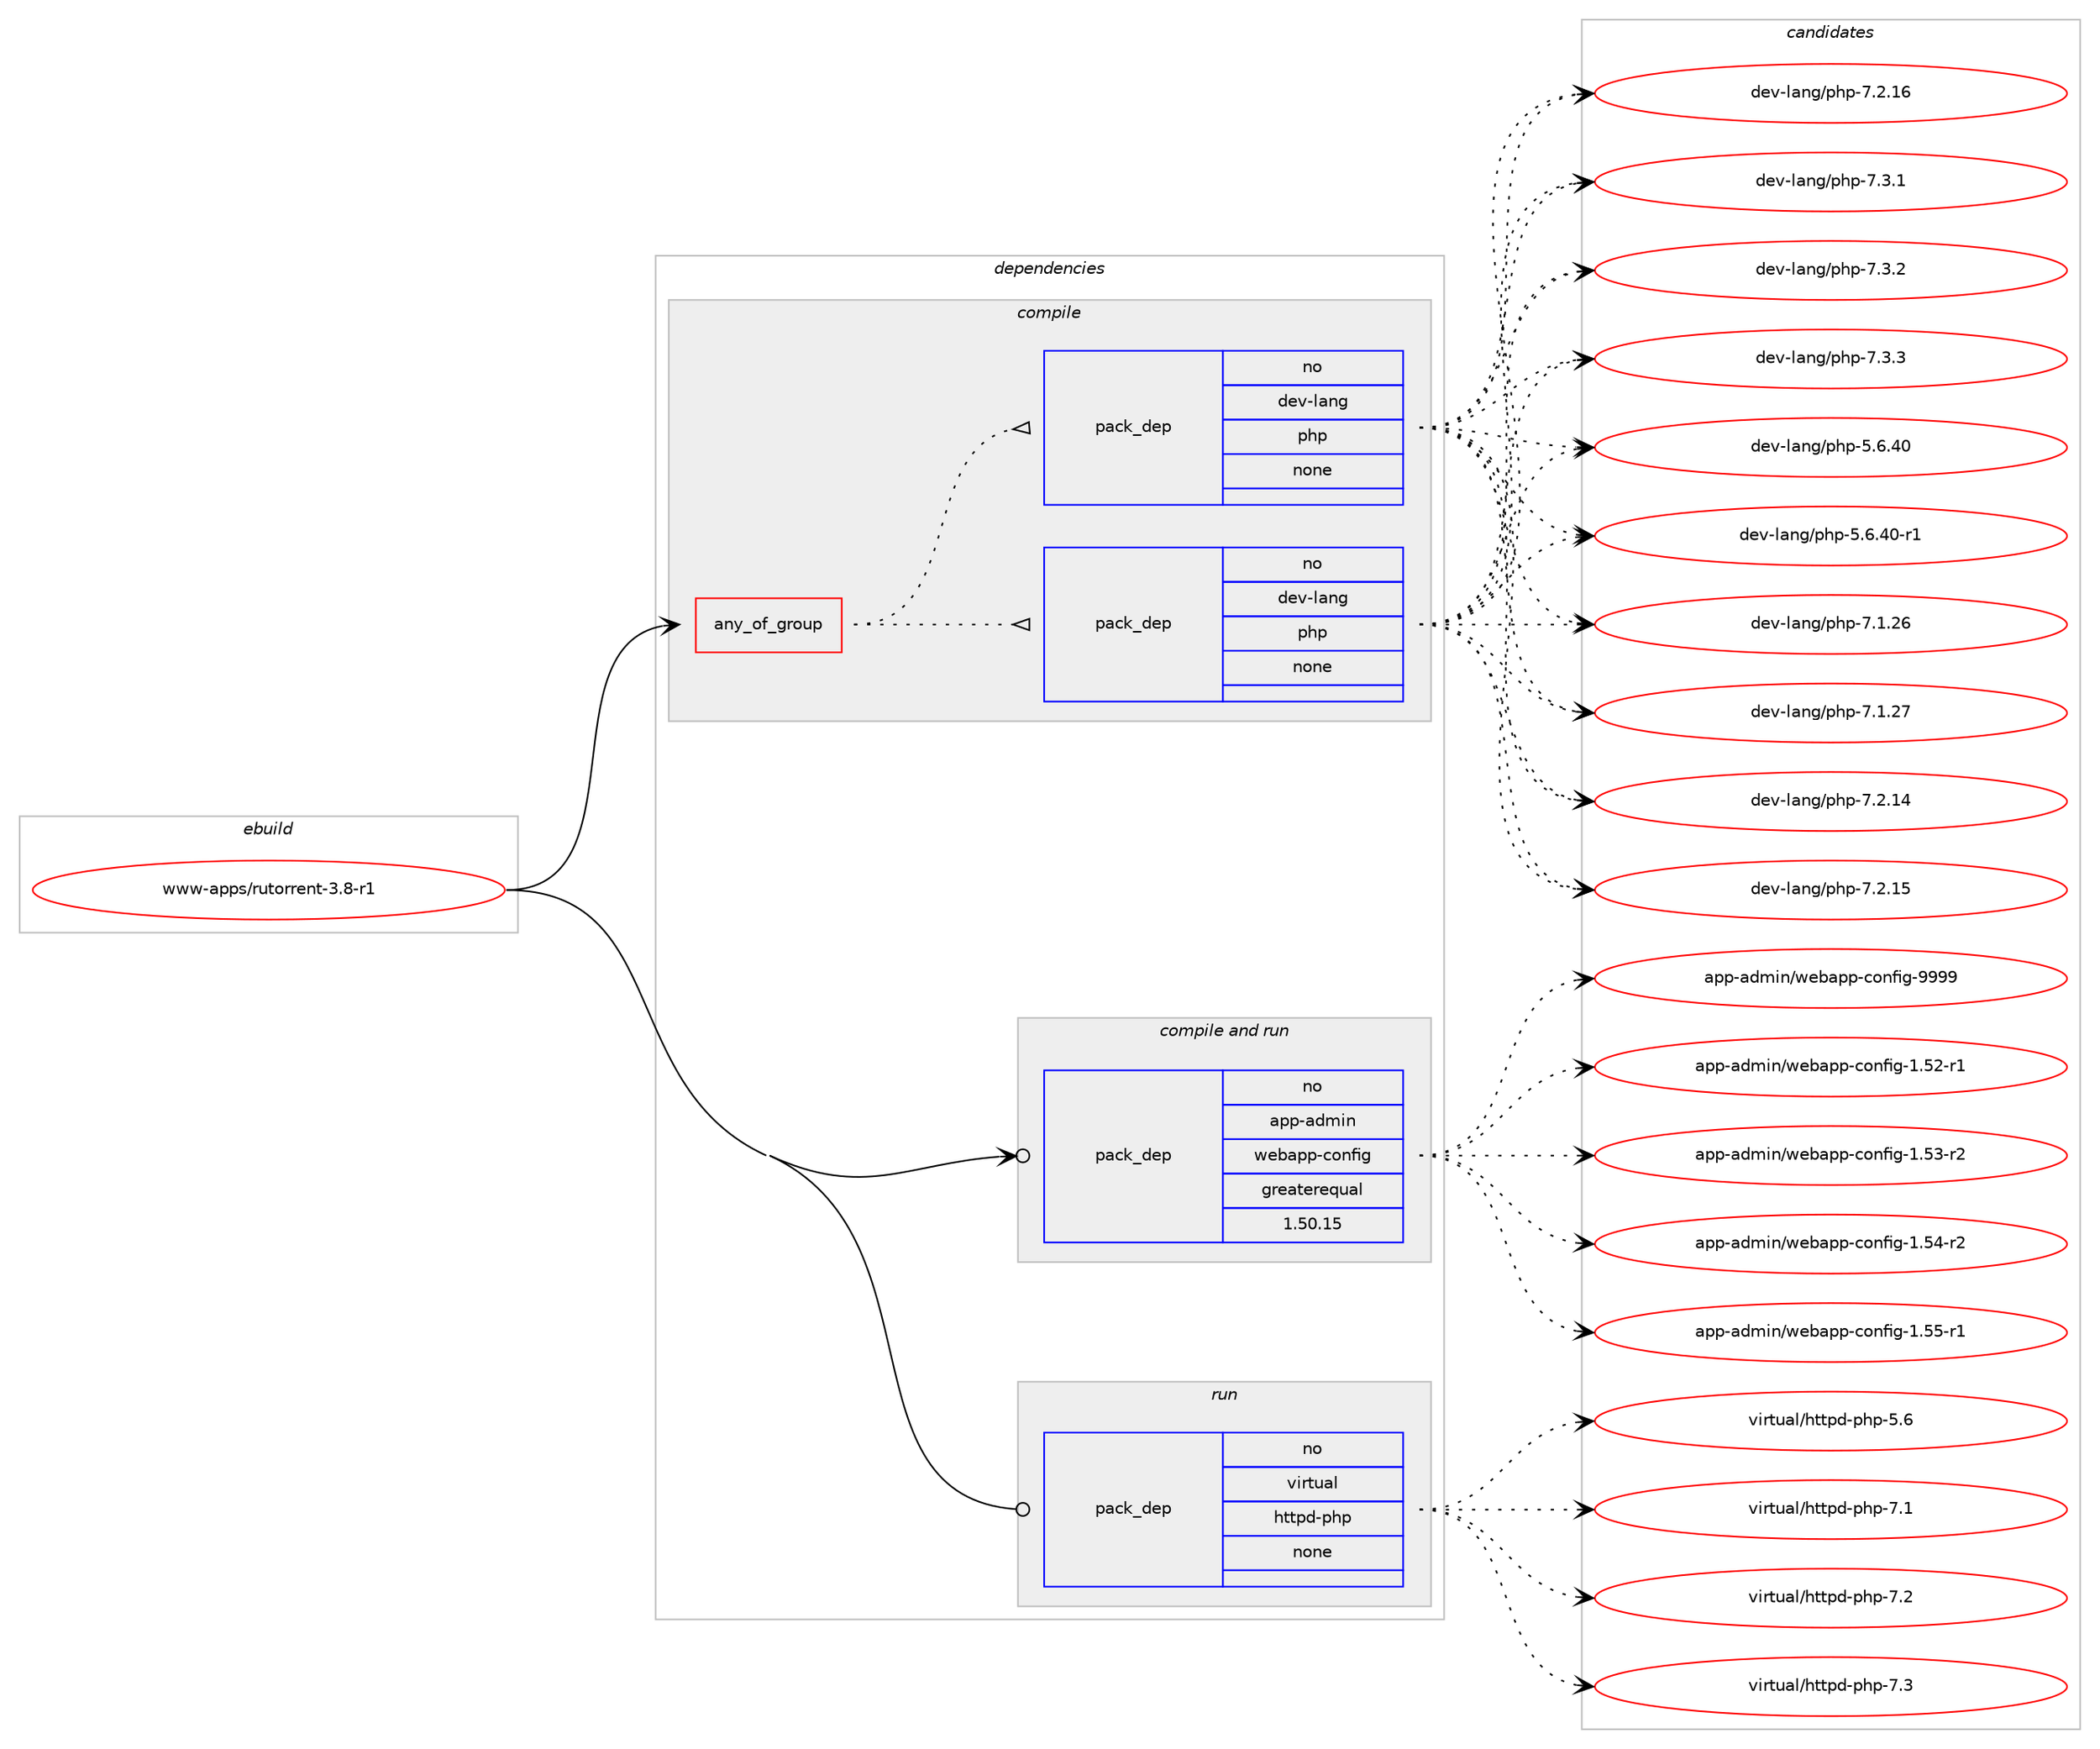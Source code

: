 digraph prolog {

# *************
# Graph options
# *************

newrank=true;
concentrate=true;
compound=true;
graph [rankdir=LR,fontname=Helvetica,fontsize=10,ranksep=1.5];#, ranksep=2.5, nodesep=0.2];
edge  [arrowhead=vee];
node  [fontname=Helvetica,fontsize=10];

# **********
# The ebuild
# **********

subgraph cluster_leftcol {
color=gray;
rank=same;
label=<<i>ebuild</i>>;
id [label="www-apps/rutorrent-3.8-r1", color=red, width=4, href="../www-apps/rutorrent-3.8-r1.svg"];
}

# ****************
# The dependencies
# ****************

subgraph cluster_midcol {
color=gray;
label=<<i>dependencies</i>>;
subgraph cluster_compile {
fillcolor="#eeeeee";
style=filled;
label=<<i>compile</i>>;
subgraph any28205 {
dependency1747305 [label=<<TABLE BORDER="0" CELLBORDER="1" CELLSPACING="0" CELLPADDING="4"><TR><TD CELLPADDING="10">any_of_group</TD></TR></TABLE>>, shape=none, color=red];subgraph pack1254473 {
dependency1747306 [label=<<TABLE BORDER="0" CELLBORDER="1" CELLSPACING="0" CELLPADDING="4" WIDTH="220"><TR><TD ROWSPAN="6" CELLPADDING="30">pack_dep</TD></TR><TR><TD WIDTH="110">no</TD></TR><TR><TD>dev-lang</TD></TR><TR><TD>php</TD></TR><TR><TD>none</TD></TR><TR><TD></TD></TR></TABLE>>, shape=none, color=blue];
}
dependency1747305:e -> dependency1747306:w [weight=20,style="dotted",arrowhead="oinv"];
subgraph pack1254474 {
dependency1747307 [label=<<TABLE BORDER="0" CELLBORDER="1" CELLSPACING="0" CELLPADDING="4" WIDTH="220"><TR><TD ROWSPAN="6" CELLPADDING="30">pack_dep</TD></TR><TR><TD WIDTH="110">no</TD></TR><TR><TD>dev-lang</TD></TR><TR><TD>php</TD></TR><TR><TD>none</TD></TR><TR><TD></TD></TR></TABLE>>, shape=none, color=blue];
}
dependency1747305:e -> dependency1747307:w [weight=20,style="dotted",arrowhead="oinv"];
}
id:e -> dependency1747305:w [weight=20,style="solid",arrowhead="vee"];
}
subgraph cluster_compileandrun {
fillcolor="#eeeeee";
style=filled;
label=<<i>compile and run</i>>;
subgraph pack1254475 {
dependency1747308 [label=<<TABLE BORDER="0" CELLBORDER="1" CELLSPACING="0" CELLPADDING="4" WIDTH="220"><TR><TD ROWSPAN="6" CELLPADDING="30">pack_dep</TD></TR><TR><TD WIDTH="110">no</TD></TR><TR><TD>app-admin</TD></TR><TR><TD>webapp-config</TD></TR><TR><TD>greaterequal</TD></TR><TR><TD>1.50.15</TD></TR></TABLE>>, shape=none, color=blue];
}
id:e -> dependency1747308:w [weight=20,style="solid",arrowhead="odotvee"];
}
subgraph cluster_run {
fillcolor="#eeeeee";
style=filled;
label=<<i>run</i>>;
subgraph pack1254476 {
dependency1747309 [label=<<TABLE BORDER="0" CELLBORDER="1" CELLSPACING="0" CELLPADDING="4" WIDTH="220"><TR><TD ROWSPAN="6" CELLPADDING="30">pack_dep</TD></TR><TR><TD WIDTH="110">no</TD></TR><TR><TD>virtual</TD></TR><TR><TD>httpd-php</TD></TR><TR><TD>none</TD></TR><TR><TD></TD></TR></TABLE>>, shape=none, color=blue];
}
id:e -> dependency1747309:w [weight=20,style="solid",arrowhead="odot"];
}
}

# **************
# The candidates
# **************

subgraph cluster_choices {
rank=same;
color=gray;
label=<<i>candidates</i>>;

subgraph choice1254473 {
color=black;
nodesep=1;
choice10010111845108971101034711210411245534654465248 [label="dev-lang/php-5.6.40", color=red, width=4,href="../dev-lang/php-5.6.40.svg"];
choice100101118451089711010347112104112455346544652484511449 [label="dev-lang/php-5.6.40-r1", color=red, width=4,href="../dev-lang/php-5.6.40-r1.svg"];
choice10010111845108971101034711210411245554649465054 [label="dev-lang/php-7.1.26", color=red, width=4,href="../dev-lang/php-7.1.26.svg"];
choice10010111845108971101034711210411245554649465055 [label="dev-lang/php-7.1.27", color=red, width=4,href="../dev-lang/php-7.1.27.svg"];
choice10010111845108971101034711210411245554650464952 [label="dev-lang/php-7.2.14", color=red, width=4,href="../dev-lang/php-7.2.14.svg"];
choice10010111845108971101034711210411245554650464953 [label="dev-lang/php-7.2.15", color=red, width=4,href="../dev-lang/php-7.2.15.svg"];
choice10010111845108971101034711210411245554650464954 [label="dev-lang/php-7.2.16", color=red, width=4,href="../dev-lang/php-7.2.16.svg"];
choice100101118451089711010347112104112455546514649 [label="dev-lang/php-7.3.1", color=red, width=4,href="../dev-lang/php-7.3.1.svg"];
choice100101118451089711010347112104112455546514650 [label="dev-lang/php-7.3.2", color=red, width=4,href="../dev-lang/php-7.3.2.svg"];
choice100101118451089711010347112104112455546514651 [label="dev-lang/php-7.3.3", color=red, width=4,href="../dev-lang/php-7.3.3.svg"];
dependency1747306:e -> choice10010111845108971101034711210411245534654465248:w [style=dotted,weight="100"];
dependency1747306:e -> choice100101118451089711010347112104112455346544652484511449:w [style=dotted,weight="100"];
dependency1747306:e -> choice10010111845108971101034711210411245554649465054:w [style=dotted,weight="100"];
dependency1747306:e -> choice10010111845108971101034711210411245554649465055:w [style=dotted,weight="100"];
dependency1747306:e -> choice10010111845108971101034711210411245554650464952:w [style=dotted,weight="100"];
dependency1747306:e -> choice10010111845108971101034711210411245554650464953:w [style=dotted,weight="100"];
dependency1747306:e -> choice10010111845108971101034711210411245554650464954:w [style=dotted,weight="100"];
dependency1747306:e -> choice100101118451089711010347112104112455546514649:w [style=dotted,weight="100"];
dependency1747306:e -> choice100101118451089711010347112104112455546514650:w [style=dotted,weight="100"];
dependency1747306:e -> choice100101118451089711010347112104112455546514651:w [style=dotted,weight="100"];
}
subgraph choice1254474 {
color=black;
nodesep=1;
choice10010111845108971101034711210411245534654465248 [label="dev-lang/php-5.6.40", color=red, width=4,href="../dev-lang/php-5.6.40.svg"];
choice100101118451089711010347112104112455346544652484511449 [label="dev-lang/php-5.6.40-r1", color=red, width=4,href="../dev-lang/php-5.6.40-r1.svg"];
choice10010111845108971101034711210411245554649465054 [label="dev-lang/php-7.1.26", color=red, width=4,href="../dev-lang/php-7.1.26.svg"];
choice10010111845108971101034711210411245554649465055 [label="dev-lang/php-7.1.27", color=red, width=4,href="../dev-lang/php-7.1.27.svg"];
choice10010111845108971101034711210411245554650464952 [label="dev-lang/php-7.2.14", color=red, width=4,href="../dev-lang/php-7.2.14.svg"];
choice10010111845108971101034711210411245554650464953 [label="dev-lang/php-7.2.15", color=red, width=4,href="../dev-lang/php-7.2.15.svg"];
choice10010111845108971101034711210411245554650464954 [label="dev-lang/php-7.2.16", color=red, width=4,href="../dev-lang/php-7.2.16.svg"];
choice100101118451089711010347112104112455546514649 [label="dev-lang/php-7.3.1", color=red, width=4,href="../dev-lang/php-7.3.1.svg"];
choice100101118451089711010347112104112455546514650 [label="dev-lang/php-7.3.2", color=red, width=4,href="../dev-lang/php-7.3.2.svg"];
choice100101118451089711010347112104112455546514651 [label="dev-lang/php-7.3.3", color=red, width=4,href="../dev-lang/php-7.3.3.svg"];
dependency1747307:e -> choice10010111845108971101034711210411245534654465248:w [style=dotted,weight="100"];
dependency1747307:e -> choice100101118451089711010347112104112455346544652484511449:w [style=dotted,weight="100"];
dependency1747307:e -> choice10010111845108971101034711210411245554649465054:w [style=dotted,weight="100"];
dependency1747307:e -> choice10010111845108971101034711210411245554649465055:w [style=dotted,weight="100"];
dependency1747307:e -> choice10010111845108971101034711210411245554650464952:w [style=dotted,weight="100"];
dependency1747307:e -> choice10010111845108971101034711210411245554650464953:w [style=dotted,weight="100"];
dependency1747307:e -> choice10010111845108971101034711210411245554650464954:w [style=dotted,weight="100"];
dependency1747307:e -> choice100101118451089711010347112104112455546514649:w [style=dotted,weight="100"];
dependency1747307:e -> choice100101118451089711010347112104112455546514650:w [style=dotted,weight="100"];
dependency1747307:e -> choice100101118451089711010347112104112455546514651:w [style=dotted,weight="100"];
}
subgraph choice1254475 {
color=black;
nodesep=1;
choice971121124597100109105110471191019897112112459911111010210510345494653504511449 [label="app-admin/webapp-config-1.52-r1", color=red, width=4,href="../app-admin/webapp-config-1.52-r1.svg"];
choice971121124597100109105110471191019897112112459911111010210510345494653514511450 [label="app-admin/webapp-config-1.53-r2", color=red, width=4,href="../app-admin/webapp-config-1.53-r2.svg"];
choice971121124597100109105110471191019897112112459911111010210510345494653524511450 [label="app-admin/webapp-config-1.54-r2", color=red, width=4,href="../app-admin/webapp-config-1.54-r2.svg"];
choice971121124597100109105110471191019897112112459911111010210510345494653534511449 [label="app-admin/webapp-config-1.55-r1", color=red, width=4,href="../app-admin/webapp-config-1.55-r1.svg"];
choice97112112459710010910511047119101989711211245991111101021051034557575757 [label="app-admin/webapp-config-9999", color=red, width=4,href="../app-admin/webapp-config-9999.svg"];
dependency1747308:e -> choice971121124597100109105110471191019897112112459911111010210510345494653504511449:w [style=dotted,weight="100"];
dependency1747308:e -> choice971121124597100109105110471191019897112112459911111010210510345494653514511450:w [style=dotted,weight="100"];
dependency1747308:e -> choice971121124597100109105110471191019897112112459911111010210510345494653524511450:w [style=dotted,weight="100"];
dependency1747308:e -> choice971121124597100109105110471191019897112112459911111010210510345494653534511449:w [style=dotted,weight="100"];
dependency1747308:e -> choice97112112459710010910511047119101989711211245991111101021051034557575757:w [style=dotted,weight="100"];
}
subgraph choice1254476 {
color=black;
nodesep=1;
choice11810511411611797108471041161161121004511210411245534654 [label="virtual/httpd-php-5.6", color=red, width=4,href="../virtual/httpd-php-5.6.svg"];
choice11810511411611797108471041161161121004511210411245554649 [label="virtual/httpd-php-7.1", color=red, width=4,href="../virtual/httpd-php-7.1.svg"];
choice11810511411611797108471041161161121004511210411245554650 [label="virtual/httpd-php-7.2", color=red, width=4,href="../virtual/httpd-php-7.2.svg"];
choice11810511411611797108471041161161121004511210411245554651 [label="virtual/httpd-php-7.3", color=red, width=4,href="../virtual/httpd-php-7.3.svg"];
dependency1747309:e -> choice11810511411611797108471041161161121004511210411245534654:w [style=dotted,weight="100"];
dependency1747309:e -> choice11810511411611797108471041161161121004511210411245554649:w [style=dotted,weight="100"];
dependency1747309:e -> choice11810511411611797108471041161161121004511210411245554650:w [style=dotted,weight="100"];
dependency1747309:e -> choice11810511411611797108471041161161121004511210411245554651:w [style=dotted,weight="100"];
}
}

}
